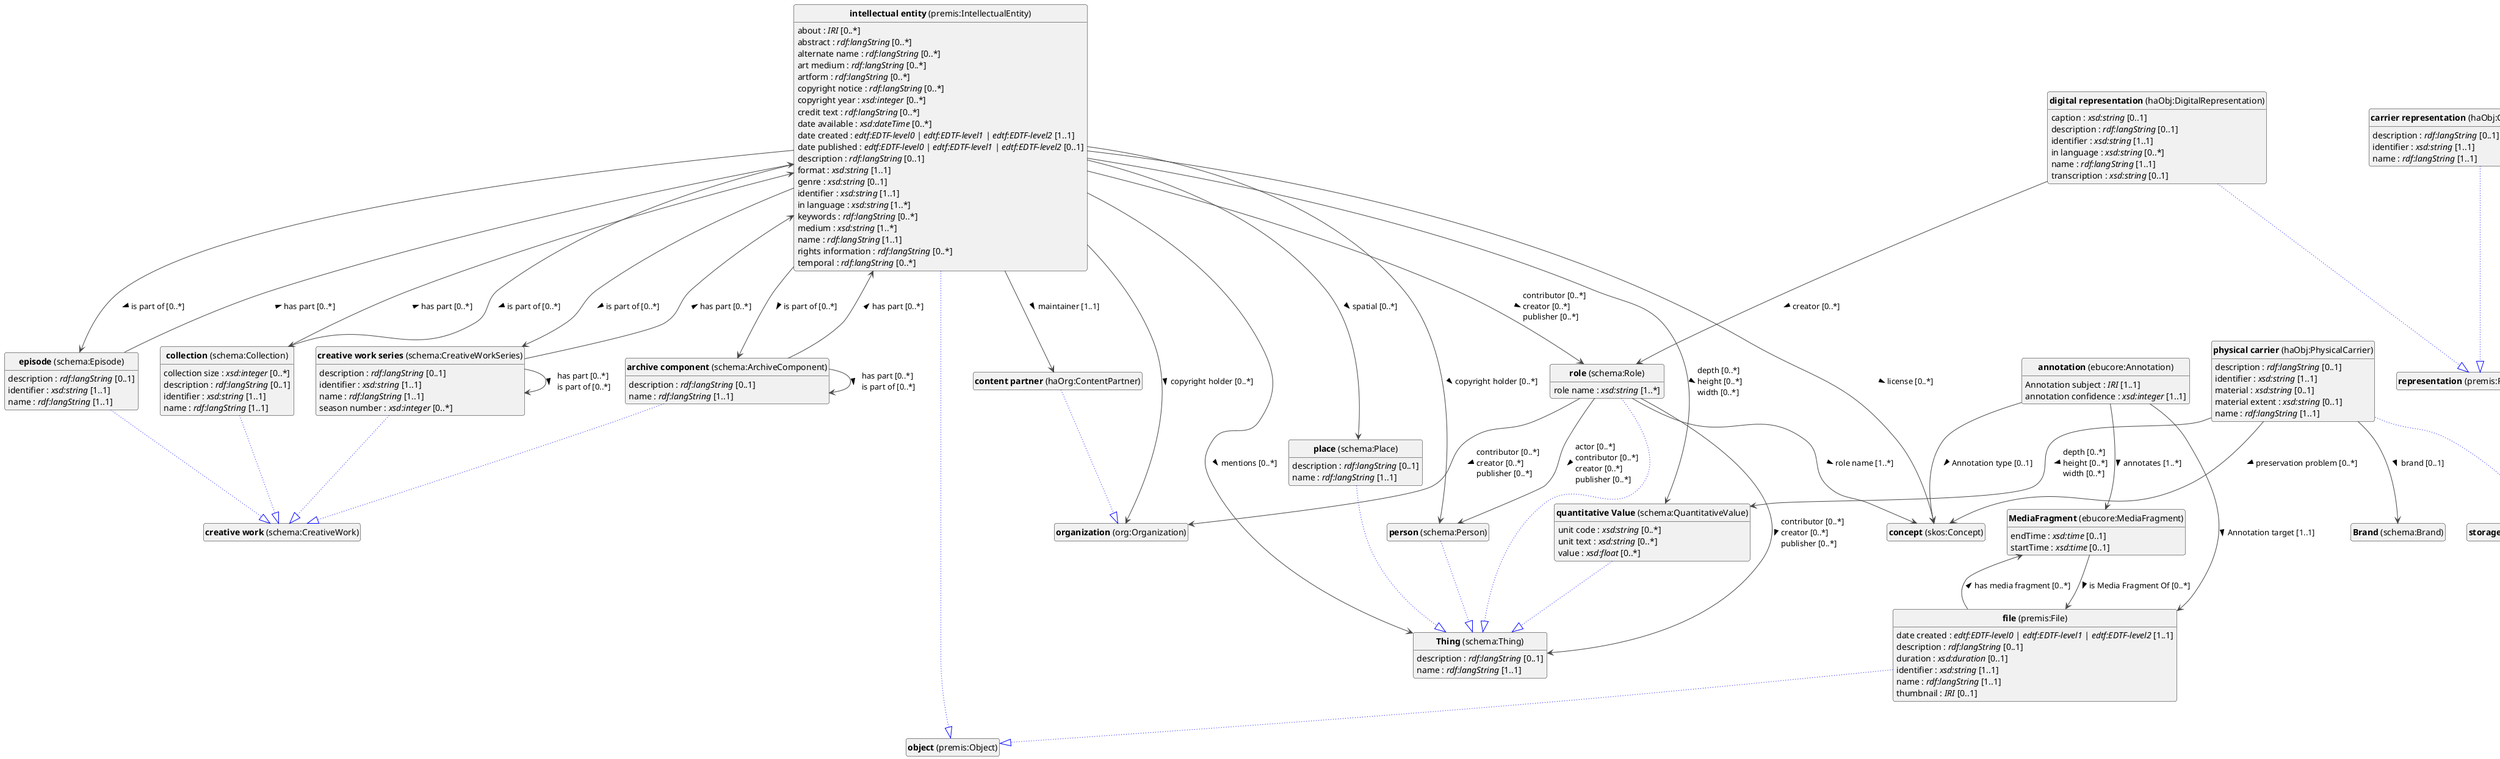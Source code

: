 @startuml
!theme vibrant
skinparam classFontSize 14
!define LIGHTORANGE
skinparam componentStyle uml2
skinparam wrapMessageWidth 1000
skinparam wrapWidth 1000
' skinparam ArrowColor #Maroon
' Remove shadows
skinparam shadowing false
'skinparam linetype polyline
skinparam ArrowMessageAlignment left
top to bottom direction


class "<b>MediaFragment</b> (ebucore:MediaFragment)" as ebucore_MediaFragment [[#ebucore%3AMediaFragment]]
class "<b>Brand</b> (schema:Brand)" as schema_Brand [[../../events/en#schema%3ABrand]]
class "<b>ClosedCaptioning</b> (ebucore:ClosedCaptioning)" as ebucore_ClosedCaptioning [[#ebucore%3AClosedCaptioning]]
class "<b>Thing</b> (schema:Thing)" as schema_Thing [[#schema%3AThing]]
class "<b>annotation</b> (ebucore:Annotation)" as ebucore_Annotation [[#ebucore%3AAnnotation]]
class "<b>archive component</b> (schema:ArchiveComponent)" as schema_ArchiveComponent [[#schema%3AArchiveComponent]]
class "<b>creative work</b> (schema:CreativeWork)" as schema_CreativeWork [[#schema%3ACreativeWork]]
class "<b>carrier representation</b> (haObj:CarrierRepresentation)" as haObj_CarrierRepresentation [[#haObj%3ACarrierRepresentation]]
class "<b>representation</b> (premis:Representation)" as premis_Representation [[#premis%3ARepresentation]]
class "<b>collection</b> (schema:Collection)" as schema_Collection [[#schema%3ACollection]]
class "<b>creative work</b> (schema:CreativeWork)" as schema_CreativeWork [[#schema%3ACreativeWork]]
class "<b>concept</b> (skos:Concept)" as skos_Concept [[../../terms/en#skos%3AConcept]]
class "<b>content partner</b> (haOrg:ContentPartner)" as haOrg_ContentPartner [[../../organizations/en#haOrg%3AContentPartner]]
class "<b>organization</b> (org:Organization)" as org_Organization [[#org%3AOrganization]]
class "<b>creative work series</b> (schema:CreativeWorkSeries)" as schema_CreativeWorkSeries [[#schema%3ACreativeWorkSeries]]
class "<b>creative work</b> (schema:CreativeWork)" as schema_CreativeWork [[#schema%3ACreativeWork]]
class "<b>digital representation</b> (haObj:DigitalRepresentation)" as haObj_DigitalRepresentation [[#haObj%3ADigitalRepresentation]]
class "<b>representation</b> (premis:Representation)" as premis_Representation [[#premis%3ARepresentation]]
class "<b>episode</b> (schema:Episode)" as schema_Episode [[#schema%3AEpisode]]
class "<b>creative work</b> (schema:CreativeWork)" as schema_CreativeWork [[#schema%3ACreativeWork]]
class "<b>file</b> (premis:File)" as premis_File [[#premis%3AFile]]
class "<b>object</b> (premis:Object)" as premis_Object [[#premis%3AObject]]
class "<b>intellectual entity</b> (premis:IntellectualEntity)" as premis_IntellectualEntity [[#premis%3AIntellectualEntity]]
class "<b>object</b> (premis:Object)" as premis_Object [[#premis%3AObject]]
class "<b>organization</b> (org:Organization)" as org_Organization [[../../organizations/en#org%3AOrganization]]
class "<b>person</b> (schema:Person)" as schema_Person [[../../organizations/en#schema%3APerson]]
class "<b>Thing</b> (schema:Thing)" as schema_Thing [[#schema%3AThing]]
class "<b>physical carrier</b> (haObj:PhysicalCarrier)" as haObj_PhysicalCarrier [[#haObj%3APhysicalCarrier]]
class "<b>storage location</b> (premis:StorageLocation)" as premis_StorageLocation [[#premis%3AStorageLocation]]
class "<b>place</b> (schema:Place)" as schema_Place [[#schema%3APlace]]
class "<b>Thing</b> (schema:Thing)" as schema_Thing [[#schema%3AThing]]
class "<b>quantitative Value</b> (schema:QuantitativeValue)" as schema_QuantitativeValue [[#schema%3AQuantitativeValue]]
class "<b>Thing</b> (schema:Thing)" as schema_Thing [[#schema%3AThing]]
class "<b>role</b> (schema:Role)" as schema_Role [[#schema%3ARole]]
class "<b>Thing</b> (schema:Thing)" as schema_Thing [[#schema%3AThing]]


ebucore_MediaFragment : endTime : <i>xsd:time</i> [0..1]
ebucore_MediaFragment : startTime : <i>xsd:time</i> [0..1]
ebucore_MediaFragment --> premis_File :is Media Fragment Of [0..*]  > 







schema_Thing : description : <i>rdf:langString</i> [0..1]
schema_Thing : name : <i>rdf:langString</i> [1..1]



ebucore_Annotation : Annotation subject : <i>IRI</i> [1..1]
ebucore_Annotation : annotation confidence : <i>xsd:integer</i> [1..1]

ebucore_Annotation --> ebucore_MediaFragment :annotates [1..*]  > 
ebucore_Annotation --> premis_File :Annotation target [1..1]  > 
ebucore_Annotation --> skos_Concept :Annotation type [0..1]  > 


schema_ArchiveComponent --|> schema_CreativeWork #blue;line.dotted;text:blue

schema_ArchiveComponent : description : <i>rdf:langString</i> [0..1]
schema_ArchiveComponent : name : <i>rdf:langString</i> [1..1]
schema_ArchiveComponent --> premis_IntellectualEntity :has part [0..*]  > 

schema_ArchiveComponent --> schema_ArchiveComponent :has part [0..*]  \lis part of [0..*]  > 

haObj_CarrierRepresentation --|> premis_Representation #blue;line.dotted;text:blue

haObj_CarrierRepresentation : description : <i>rdf:langString</i> [0..1]
haObj_CarrierRepresentation : identifier : <i>xsd:string</i> [1..1]
haObj_CarrierRepresentation : name : <i>rdf:langString</i> [1..1]



schema_Collection --|> schema_CreativeWork #blue;line.dotted;text:blue

schema_Collection : collection size : <i>xsd:integer</i> [0..*]
schema_Collection : description : <i>rdf:langString</i> [0..1]
schema_Collection : identifier : <i>xsd:string</i> [1..1]
schema_Collection : name : <i>rdf:langString</i> [1..1]
schema_Collection --> premis_IntellectualEntity :has part [0..*]  > 






haOrg_ContentPartner --|> org_Organization #blue;line.dotted;text:blue


schema_CreativeWorkSeries --|> schema_CreativeWork #blue;line.dotted;text:blue

schema_CreativeWorkSeries : description : <i>rdf:langString</i> [0..1]
schema_CreativeWorkSeries : identifier : <i>xsd:string</i> [1..1]
schema_CreativeWorkSeries : name : <i>rdf:langString</i> [1..1]
schema_CreativeWorkSeries : season number : <i>xsd:integer</i> [0..*]
schema_CreativeWorkSeries --> premis_IntellectualEntity :has part [0..*]  > 

schema_CreativeWorkSeries --> schema_CreativeWorkSeries :has part [0..*]  \lis part of [0..*]  > 



haObj_DigitalRepresentation --|> premis_Representation #blue;line.dotted;text:blue

haObj_DigitalRepresentation : caption : <i>xsd:string</i> [0..1]
haObj_DigitalRepresentation : description : <i>rdf:langString</i> [0..1]
haObj_DigitalRepresentation : identifier : <i>xsd:string</i> [1..1]
haObj_DigitalRepresentation : in language : <i>xsd:string</i> [0..*]
haObj_DigitalRepresentation : name : <i>rdf:langString</i> [1..1]
haObj_DigitalRepresentation : transcription : <i>xsd:string</i> [0..1]

haObj_DigitalRepresentation --> schema_Role :creator [0..*]  > 


schema_Episode --|> schema_CreativeWork #blue;line.dotted;text:blue

schema_Episode : description : <i>rdf:langString</i> [0..1]
schema_Episode : identifier : <i>xsd:string</i> [1..1]
schema_Episode : name : <i>rdf:langString</i> [1..1]
schema_Episode --> premis_IntellectualEntity :has part [0..*]  > 



premis_File --|> premis_Object #blue;line.dotted;text:blue

premis_File : date created : <i>edtf:EDTF-level0 | edtf:EDTF-level1 | edtf:EDTF-level2</i> [1..1]
premis_File : description : <i>rdf:langString</i> [0..1]
premis_File : duration : <i>xsd:duration</i> [0..1]
premis_File : identifier : <i>xsd:string</i> [1..1]
premis_File : name : <i>rdf:langString</i> [1..1]
premis_File : thumbnail : <i>IRI</i> [0..1]

premis_File --> ebucore_MediaFragment :has media fragment [0..*]  > 







premis_IntellectualEntity --|> premis_Object #blue;line.dotted;text:blue

premis_IntellectualEntity : about : <i>IRI</i> [0..*]
premis_IntellectualEntity : abstract : <i>rdf:langString</i> [0..*]
premis_IntellectualEntity : alternate name : <i>rdf:langString</i> [0..*]
premis_IntellectualEntity : art medium : <i>rdf:langString</i> [0..*]
premis_IntellectualEntity : artform : <i>rdf:langString</i> [0..*]
premis_IntellectualEntity : copyright notice : <i>rdf:langString</i> [0..*]
premis_IntellectualEntity : copyright year : <i>xsd:integer</i> [0..*]
premis_IntellectualEntity : credit text : <i>rdf:langString</i> [0..*]
premis_IntellectualEntity : date available : <i>xsd:dateTime</i> [0..*]
premis_IntellectualEntity : date created : <i>edtf:EDTF-level0 | edtf:EDTF-level1 | edtf:EDTF-level2</i> [1..1]
premis_IntellectualEntity : date published : <i>edtf:EDTF-level0 | edtf:EDTF-level1 | edtf:EDTF-level2</i> [0..1]
premis_IntellectualEntity : description : <i>rdf:langString</i> [0..1]
premis_IntellectualEntity : format : <i>xsd:string</i> [1..1]
premis_IntellectualEntity : genre : <i>xsd:string</i> [0..1]
premis_IntellectualEntity : identifier : <i>xsd:string</i> [1..1]
premis_IntellectualEntity : in language : <i>xsd:string</i> [1..*]
premis_IntellectualEntity : keywords : <i>rdf:langString</i> [0..*]
premis_IntellectualEntity : medium : <i>xsd:string</i> [1..*]
premis_IntellectualEntity : name : <i>rdf:langString</i> [1..1]
premis_IntellectualEntity : rights information : <i>rdf:langString</i> [0..*]
premis_IntellectualEntity : temporal : <i>rdf:langString</i> [0..*]




premis_IntellectualEntity --> haOrg_ContentPartner :maintainer [1..1]  > 
premis_IntellectualEntity --> org_Organization :copyright holder [0..*]  > 

premis_IntellectualEntity --> schema_ArchiveComponent :is part of [0..*]  > 
premis_IntellectualEntity --> schema_Collection :is part of [0..*]  > 
premis_IntellectualEntity --> schema_CreativeWorkSeries :is part of [0..*]  > 
premis_IntellectualEntity --> schema_Episode :is part of [0..*]  > 
premis_IntellectualEntity --> schema_Person :copyright holder [0..*]  > 
premis_IntellectualEntity --> schema_Place :spatial [0..*]  > 
premis_IntellectualEntity --> schema_QuantitativeValue :depth [0..*]  \lheight [0..*]  \lwidth [0..*]  > 
premis_IntellectualEntity --> schema_Role :contributor [0..*]  \lcreator [0..*]  \lpublisher [0..*]  > 
premis_IntellectualEntity --> schema_Thing :mentions [0..*]  > 
premis_IntellectualEntity --> skos_Concept :license [0..*]  > 






schema_Person --|> schema_Thing #blue;line.dotted;text:blue


haObj_PhysicalCarrier --|> premis_StorageLocation #blue;line.dotted;text:blue

haObj_PhysicalCarrier : description : <i>rdf:langString</i> [0..1]
haObj_PhysicalCarrier : identifier : <i>xsd:string</i> [1..1]
haObj_PhysicalCarrier : material : <i>xsd:string</i> [0..1]
haObj_PhysicalCarrier : material extent : <i>xsd:string</i> [0..1]
haObj_PhysicalCarrier : name : <i>rdf:langString</i> [1..1]

haObj_PhysicalCarrier --> schema_Brand :brand [0..1]  > 
haObj_PhysicalCarrier --> schema_QuantitativeValue :depth [0..*]  \lheight [0..*]  \lwidth [0..*]  > 
haObj_PhysicalCarrier --> skos_Concept :preservation problem [0..*]  > 


schema_Place --|> schema_Thing #blue;line.dotted;text:blue

schema_Place : description : <i>rdf:langString</i> [0..1]
schema_Place : name : <i>rdf:langString</i> [1..1]


schema_QuantitativeValue --|> schema_Thing #blue;line.dotted;text:blue

schema_QuantitativeValue : unit code : <i>xsd:string</i> [0..*]
schema_QuantitativeValue : unit text : <i>xsd:string</i> [0..*]
schema_QuantitativeValue : value : <i>xsd:float</i> [0..*]



schema_Role --|> schema_Thing #blue;line.dotted;text:blue

schema_Role : role name : <i>xsd:string</i> [1..*]
schema_Role --> org_Organization :contributor [0..*]  \lcreator [0..*]  \lpublisher [0..*]  > 
schema_Role --> schema_Person :actor [0..*]  \lcontributor [0..*]  \lcreator [0..*]  \lpublisher [0..*]  > 
schema_Role --> schema_Thing :contributor [0..*]  \lcreator [0..*]  \lpublisher [0..*]  > 
schema_Role --> skos_Concept :role name [1..*]  > 



hide circle
hide methods
hide empty members
@enduml


